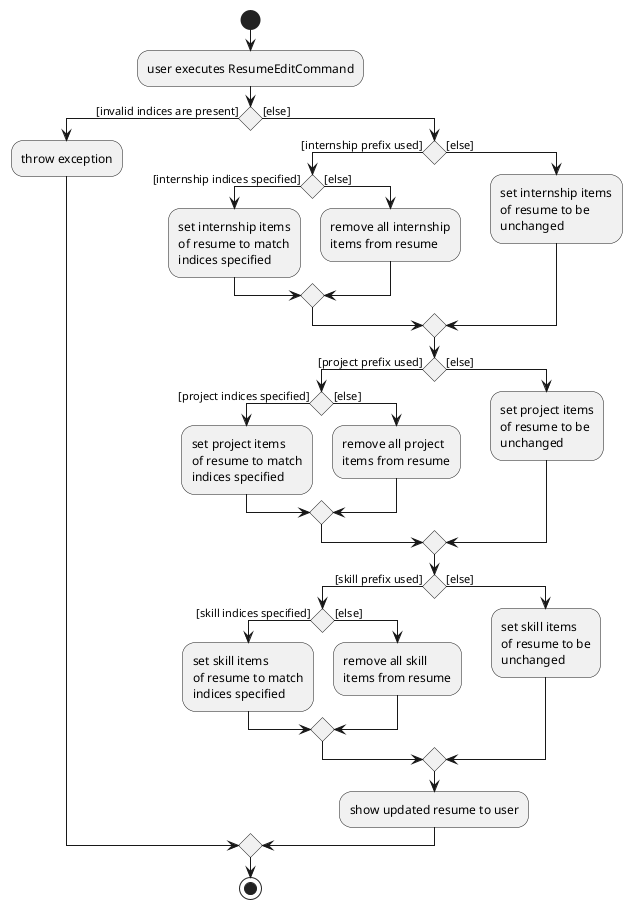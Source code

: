 @startuml
start
:user executes ResumeEditCommand;

if () then ([invalid indices are present])
    :throw exception;
else ([else])
    if () then ([internship prefix used])
        if () then ([internship indices specified])
            :set internship items
            of resume to match
            indices specified;
        else ([else])
            :remove all internship
            items from resume;
        endif
    else ([else])
        :set internship items
        of resume to be
        unchanged;
    endif
    if () then ([project prefix used])
        if () then ([project indices specified])
            :set project items
            of resume to match
            indices specified;
        else ([else])
            :remove all project
            items from resume;
        endif
    else ([else])
        :set project items
        of resume to be
        unchanged;
    endif
    if () then ([skill prefix used])
        if () then ([skill indices specified])
            :set skill items
            of resume to match
            indices specified;
        else ([else])
            :remove all skill
            items from resume;
        endif
    else ([else])
        :set skill items
        of resume to be
        unchanged;
    endif
    :show updated resume to user;

endif
stop
@enduml
